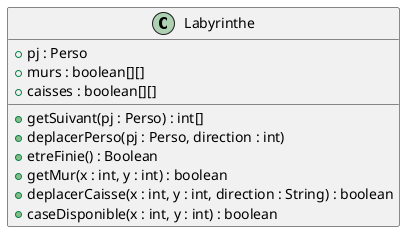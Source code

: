 @startuml
'https://plantuml.com/class-diagram

class Labyrinthe{
    + pj : Perso
    + murs : boolean[][]
    + caisses : boolean[][]
    + getSuivant(pj : Perso) : int[]
    + deplacerPerso(pj : Perso, direction : int)
    + etreFinie() : Boolean
    + getMur(x : int, y : int) : boolean
    + deplacerCaisse(x : int, y : int, direction : String) : boolean
    + caseDisponible(x : int, y : int) : boolean
}



@enduml